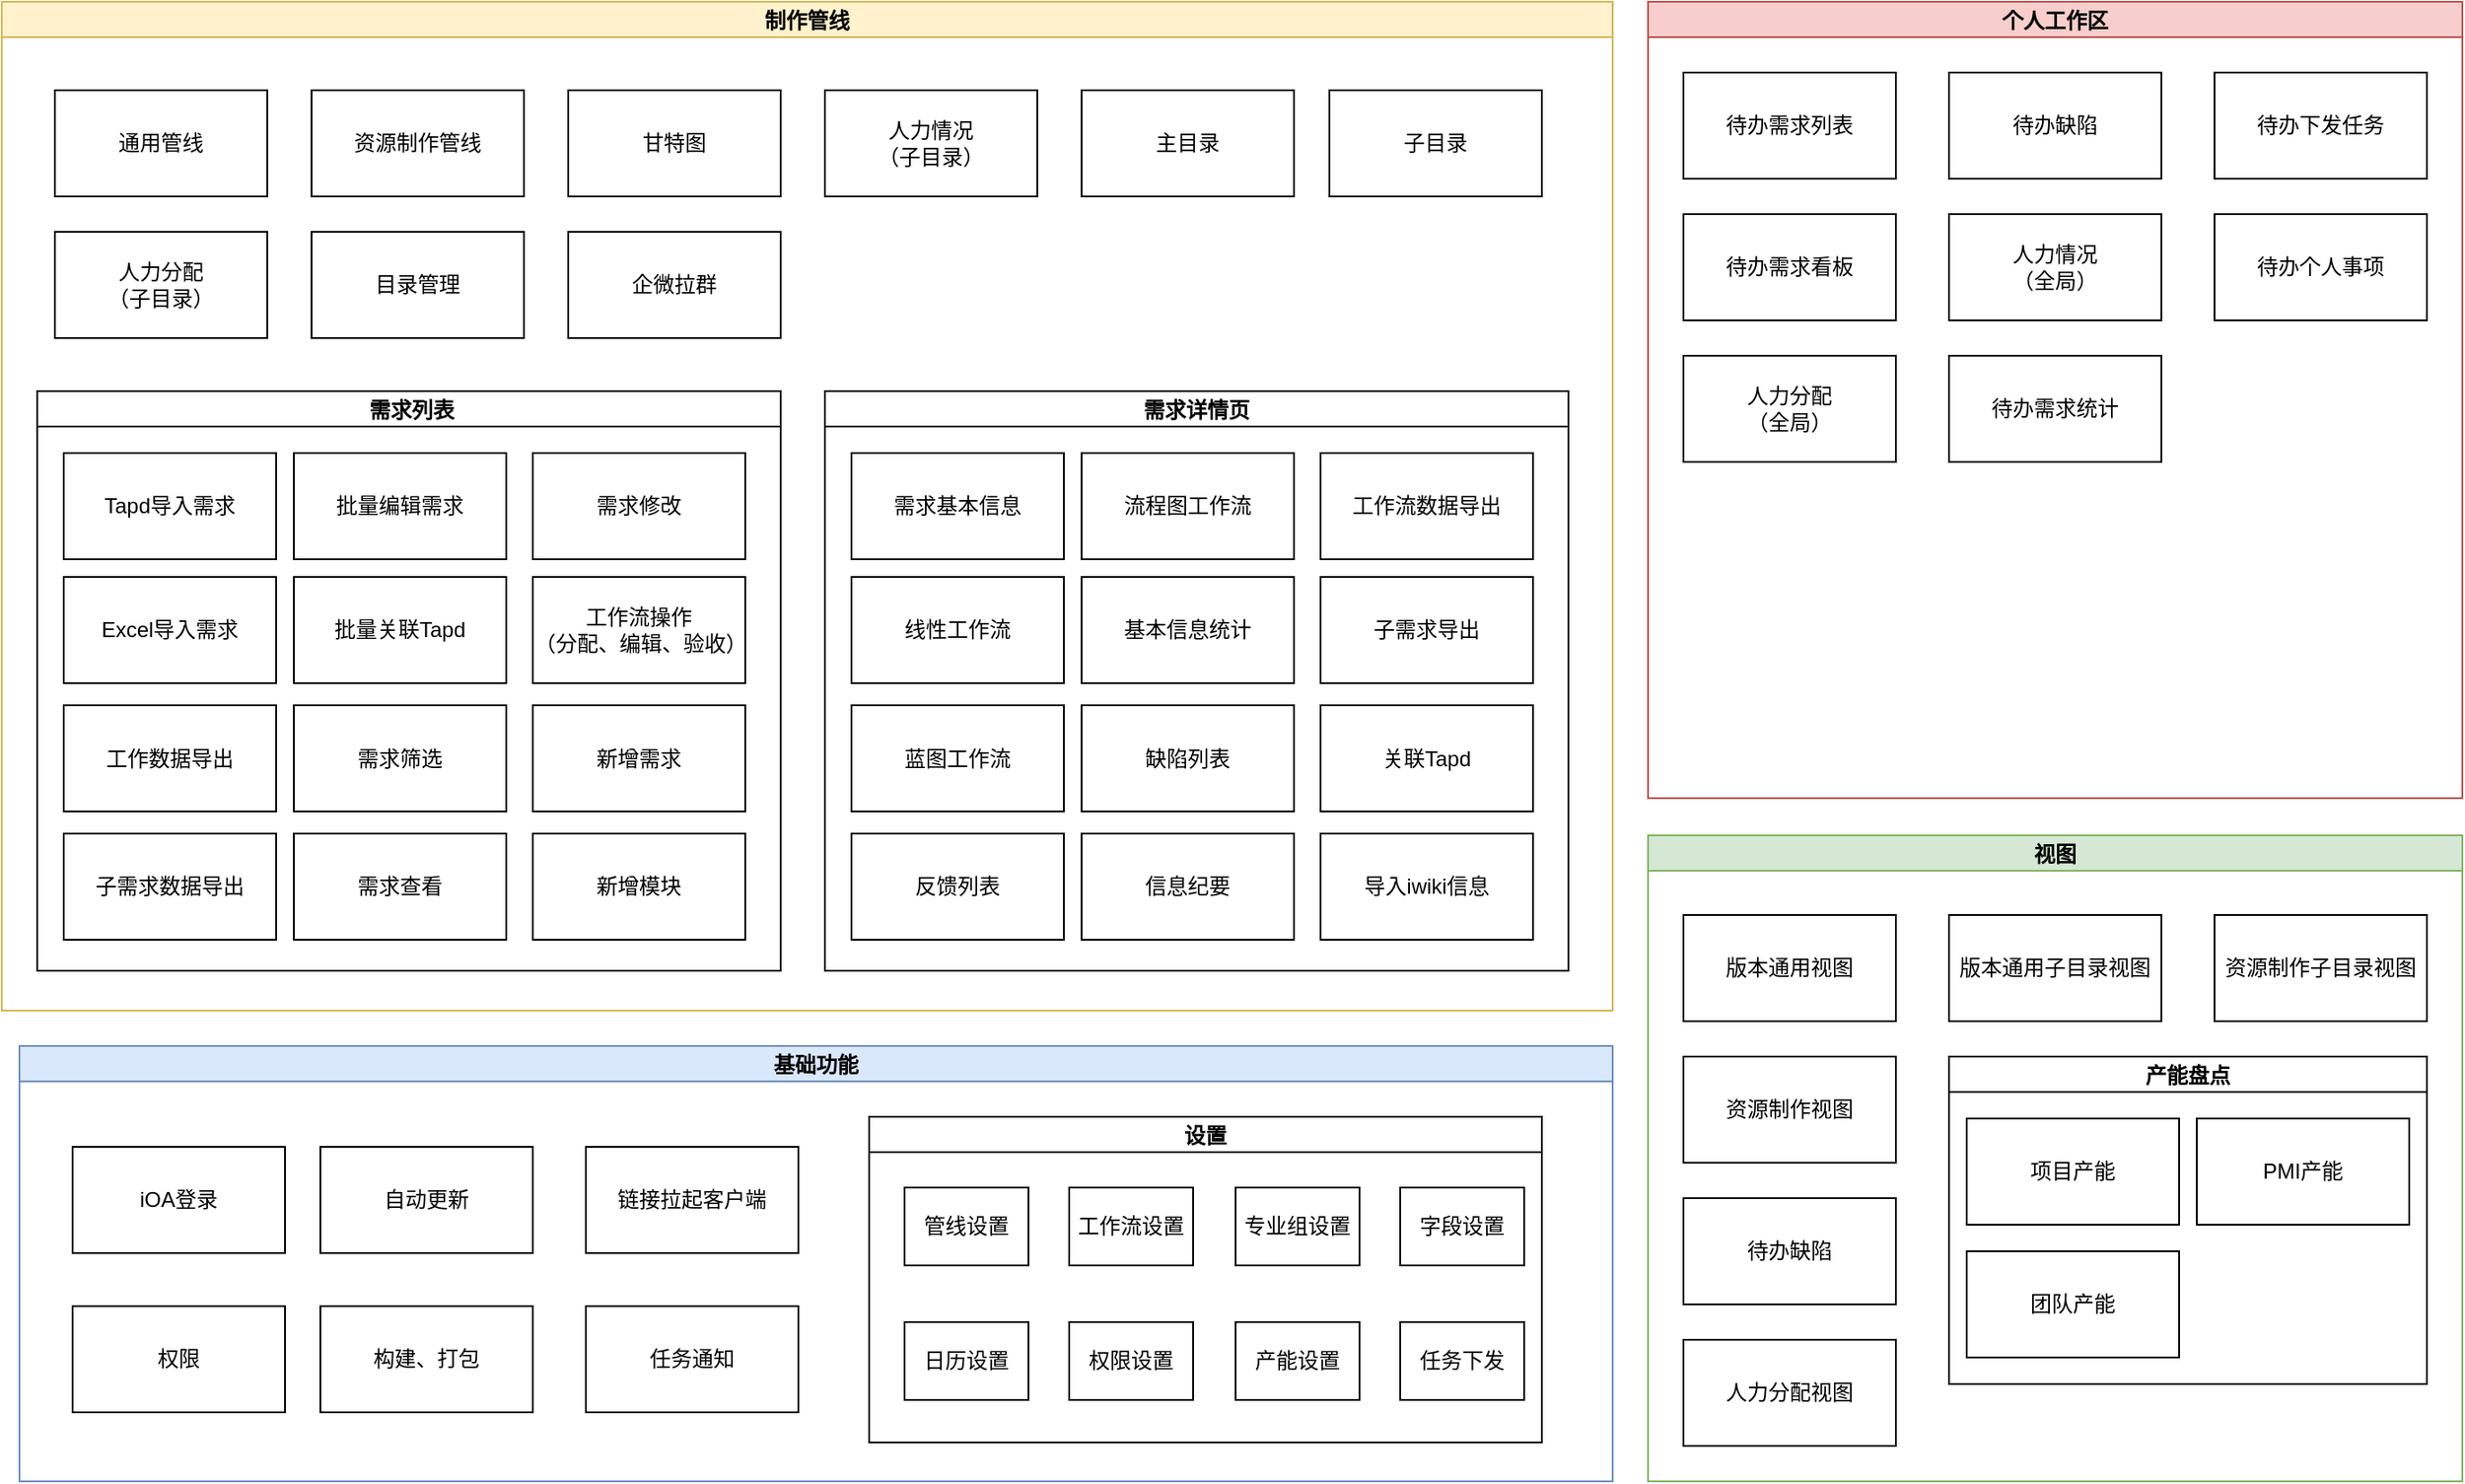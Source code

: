 <mxfile version="20.8.20" type="github">
  <diagram name="第 1 页" id="-RkjHy35TvW_YfYt9cNW">
    <mxGraphModel dx="2508" dy="452" grid="0" gridSize="10" guides="1" tooltips="1" connect="1" arrows="1" fold="1" page="0" pageScale="1" pageWidth="827" pageHeight="1169" math="0" shadow="0">
      <root>
        <mxCell id="0" />
        <mxCell id="1" parent="0" />
        <mxCell id="PoSb3hr_d72jRD9hR80R-25" value="个人工作区" style="swimlane;startSize=20;horizontal=1;containerType=tree;newEdgeStyle={&quot;edgeStyle&quot;:&quot;elbowEdgeStyle&quot;,&quot;startArrow&quot;:&quot;none&quot;,&quot;endArrow&quot;:&quot;none&quot;};fillColor=#f8cecc;strokeColor=#b85450;" vertex="1" parent="1">
          <mxGeometry x="290" y="760" width="460" height="450" as="geometry" />
        </mxCell>
        <UserObject label="待办需求列表" treeRoot="1" id="PoSb3hr_d72jRD9hR80R-112">
          <mxCell style="whiteSpace=wrap;html=1;align=center;treeFolding=1;treeMoving=1;newEdgeStyle={&quot;edgeStyle&quot;:&quot;elbowEdgeStyle&quot;,&quot;startArrow&quot;:&quot;none&quot;,&quot;endArrow&quot;:&quot;none&quot;};" vertex="1" parent="PoSb3hr_d72jRD9hR80R-25">
            <mxGeometry x="20" y="40" width="120" height="60" as="geometry" />
          </mxCell>
        </UserObject>
        <UserObject label="待办缺陷" treeRoot="1" id="PoSb3hr_d72jRD9hR80R-113">
          <mxCell style="whiteSpace=wrap;html=1;align=center;treeFolding=1;treeMoving=1;newEdgeStyle={&quot;edgeStyle&quot;:&quot;elbowEdgeStyle&quot;,&quot;startArrow&quot;:&quot;none&quot;,&quot;endArrow&quot;:&quot;none&quot;};" vertex="1" parent="PoSb3hr_d72jRD9hR80R-25">
            <mxGeometry x="170" y="40" width="120" height="60" as="geometry" />
          </mxCell>
        </UserObject>
        <UserObject label="待办下发任务" treeRoot="1" id="PoSb3hr_d72jRD9hR80R-114">
          <mxCell style="whiteSpace=wrap;html=1;align=center;treeFolding=1;treeMoving=1;newEdgeStyle={&quot;edgeStyle&quot;:&quot;elbowEdgeStyle&quot;,&quot;startArrow&quot;:&quot;none&quot;,&quot;endArrow&quot;:&quot;none&quot;};" vertex="1" parent="PoSb3hr_d72jRD9hR80R-25">
            <mxGeometry x="320" y="40" width="120" height="60" as="geometry" />
          </mxCell>
        </UserObject>
        <UserObject label="待办需求看板" treeRoot="1" id="PoSb3hr_d72jRD9hR80R-115">
          <mxCell style="whiteSpace=wrap;html=1;align=center;treeFolding=1;treeMoving=1;newEdgeStyle={&quot;edgeStyle&quot;:&quot;elbowEdgeStyle&quot;,&quot;startArrow&quot;:&quot;none&quot;,&quot;endArrow&quot;:&quot;none&quot;};" vertex="1" parent="PoSb3hr_d72jRD9hR80R-25">
            <mxGeometry x="20" y="120" width="120" height="60" as="geometry" />
          </mxCell>
        </UserObject>
        <UserObject label="人力情况&lt;br style=&quot;border-color: var(--border-color);&quot;&gt;（全局）" treeRoot="1" id="PoSb3hr_d72jRD9hR80R-116">
          <mxCell style="whiteSpace=wrap;html=1;align=center;treeFolding=1;treeMoving=1;newEdgeStyle={&quot;edgeStyle&quot;:&quot;elbowEdgeStyle&quot;,&quot;startArrow&quot;:&quot;none&quot;,&quot;endArrow&quot;:&quot;none&quot;};" vertex="1" parent="PoSb3hr_d72jRD9hR80R-25">
            <mxGeometry x="170" y="120" width="120" height="60" as="geometry" />
          </mxCell>
        </UserObject>
        <UserObject label="待办个人事项" treeRoot="1" id="PoSb3hr_d72jRD9hR80R-117">
          <mxCell style="whiteSpace=wrap;html=1;align=center;treeFolding=1;treeMoving=1;newEdgeStyle={&quot;edgeStyle&quot;:&quot;elbowEdgeStyle&quot;,&quot;startArrow&quot;:&quot;none&quot;,&quot;endArrow&quot;:&quot;none&quot;};" vertex="1" parent="PoSb3hr_d72jRD9hR80R-25">
            <mxGeometry x="320" y="120" width="120" height="60" as="geometry" />
          </mxCell>
        </UserObject>
        <UserObject label="人力分配&lt;br style=&quot;border-color: var(--border-color);&quot;&gt;（全局）" treeRoot="1" id="PoSb3hr_d72jRD9hR80R-118">
          <mxCell style="whiteSpace=wrap;html=1;align=center;treeFolding=1;treeMoving=1;newEdgeStyle={&quot;edgeStyle&quot;:&quot;elbowEdgeStyle&quot;,&quot;startArrow&quot;:&quot;none&quot;,&quot;endArrow&quot;:&quot;none&quot;};" vertex="1" parent="PoSb3hr_d72jRD9hR80R-25">
            <mxGeometry x="20" y="200" width="120" height="60" as="geometry" />
          </mxCell>
        </UserObject>
        <UserObject label="待办需求统计" treeRoot="1" id="PoSb3hr_d72jRD9hR80R-119">
          <mxCell style="whiteSpace=wrap;html=1;align=center;treeFolding=1;treeMoving=1;newEdgeStyle={&quot;edgeStyle&quot;:&quot;elbowEdgeStyle&quot;,&quot;startArrow&quot;:&quot;none&quot;,&quot;endArrow&quot;:&quot;none&quot;};" vertex="1" parent="PoSb3hr_d72jRD9hR80R-25">
            <mxGeometry x="170" y="200" width="120" height="60" as="geometry" />
          </mxCell>
        </UserObject>
        <mxCell id="PoSb3hr_d72jRD9hR80R-27" value="制作管线" style="swimlane;startSize=20;horizontal=1;containerType=tree;newEdgeStyle={&quot;edgeStyle&quot;:&quot;elbowEdgeStyle&quot;,&quot;startArrow&quot;:&quot;none&quot;,&quot;endArrow&quot;:&quot;none&quot;};fillColor=#fff2cc;strokeColor=#d6b656;" vertex="1" parent="1">
          <mxGeometry x="-640" y="760" width="910" height="570" as="geometry" />
        </mxCell>
        <UserObject label="通用管线" treeRoot="1" id="PoSb3hr_d72jRD9hR80R-28">
          <mxCell style="whiteSpace=wrap;html=1;align=center;treeFolding=1;treeMoving=1;newEdgeStyle={&quot;edgeStyle&quot;:&quot;elbowEdgeStyle&quot;,&quot;startArrow&quot;:&quot;none&quot;,&quot;endArrow&quot;:&quot;none&quot;};" vertex="1" parent="PoSb3hr_d72jRD9hR80R-27">
            <mxGeometry x="30" y="50" width="120" height="60" as="geometry" />
          </mxCell>
        </UserObject>
        <UserObject label="资源制作管线" treeRoot="1" id="PoSb3hr_d72jRD9hR80R-29">
          <mxCell style="whiteSpace=wrap;html=1;align=center;treeFolding=1;treeMoving=1;newEdgeStyle={&quot;edgeStyle&quot;:&quot;elbowEdgeStyle&quot;,&quot;startArrow&quot;:&quot;none&quot;,&quot;endArrow&quot;:&quot;none&quot;};" vertex="1" parent="PoSb3hr_d72jRD9hR80R-27">
            <mxGeometry x="175" y="50" width="120" height="60" as="geometry" />
          </mxCell>
        </UserObject>
        <UserObject label="甘特图" treeRoot="1" id="PoSb3hr_d72jRD9hR80R-32">
          <mxCell style="whiteSpace=wrap;html=1;align=center;treeFolding=1;treeMoving=1;newEdgeStyle={&quot;edgeStyle&quot;:&quot;elbowEdgeStyle&quot;,&quot;startArrow&quot;:&quot;none&quot;,&quot;endArrow&quot;:&quot;none&quot;};" vertex="1" parent="PoSb3hr_d72jRD9hR80R-27">
            <mxGeometry x="320" y="50" width="120" height="60" as="geometry" />
          </mxCell>
        </UserObject>
        <UserObject label="人力分配&lt;br&gt;（子目录）" treeRoot="1" id="PoSb3hr_d72jRD9hR80R-56">
          <mxCell style="whiteSpace=wrap;html=1;align=center;treeFolding=1;treeMoving=1;newEdgeStyle={&quot;edgeStyle&quot;:&quot;elbowEdgeStyle&quot;,&quot;startArrow&quot;:&quot;none&quot;,&quot;endArrow&quot;:&quot;none&quot;};" vertex="1" parent="PoSb3hr_d72jRD9hR80R-27">
            <mxGeometry x="30" y="130" width="120" height="60" as="geometry" />
          </mxCell>
        </UserObject>
        <UserObject label="人力情况&lt;br&gt;（子目录）" treeRoot="1" id="PoSb3hr_d72jRD9hR80R-57">
          <mxCell style="whiteSpace=wrap;html=1;align=center;treeFolding=1;treeMoving=1;newEdgeStyle={&quot;edgeStyle&quot;:&quot;elbowEdgeStyle&quot;,&quot;startArrow&quot;:&quot;none&quot;,&quot;endArrow&quot;:&quot;none&quot;};" vertex="1" parent="PoSb3hr_d72jRD9hR80R-27">
            <mxGeometry x="465" y="50" width="120" height="60" as="geometry" />
          </mxCell>
        </UserObject>
        <UserObject label="子目录" treeRoot="1" id="PoSb3hr_d72jRD9hR80R-70">
          <mxCell style="whiteSpace=wrap;html=1;align=center;treeFolding=1;treeMoving=1;newEdgeStyle={&quot;edgeStyle&quot;:&quot;elbowEdgeStyle&quot;,&quot;startArrow&quot;:&quot;none&quot;,&quot;endArrow&quot;:&quot;none&quot;};" vertex="1" parent="PoSb3hr_d72jRD9hR80R-27">
            <mxGeometry x="750" y="50" width="120" height="60" as="geometry" />
          </mxCell>
        </UserObject>
        <UserObject label="主目录" treeRoot="1" id="PoSb3hr_d72jRD9hR80R-71">
          <mxCell style="whiteSpace=wrap;html=1;align=center;treeFolding=1;treeMoving=1;newEdgeStyle={&quot;edgeStyle&quot;:&quot;elbowEdgeStyle&quot;,&quot;startArrow&quot;:&quot;none&quot;,&quot;endArrow&quot;:&quot;none&quot;};" vertex="1" parent="PoSb3hr_d72jRD9hR80R-27">
            <mxGeometry x="610" y="50" width="120" height="60" as="geometry" />
          </mxCell>
        </UserObject>
        <mxCell id="PoSb3hr_d72jRD9hR80R-76" value="需求详情页" style="swimlane;startSize=20;horizontal=1;containerType=tree;newEdgeStyle={&quot;edgeStyle&quot;:&quot;elbowEdgeStyle&quot;,&quot;startArrow&quot;:&quot;none&quot;,&quot;endArrow&quot;:&quot;none&quot;};" vertex="1" parent="PoSb3hr_d72jRD9hR80R-27">
          <mxGeometry x="465" y="220" width="420" height="327.5" as="geometry" />
        </mxCell>
        <UserObject label="线性工作流" treeRoot="1" id="PoSb3hr_d72jRD9hR80R-77">
          <mxCell style="whiteSpace=wrap;html=1;align=center;treeFolding=1;treeMoving=1;newEdgeStyle={&quot;edgeStyle&quot;:&quot;elbowEdgeStyle&quot;,&quot;startArrow&quot;:&quot;none&quot;,&quot;endArrow&quot;:&quot;none&quot;};" vertex="1" parent="PoSb3hr_d72jRD9hR80R-76">
            <mxGeometry x="15" y="105" width="120" height="60" as="geometry" />
          </mxCell>
        </UserObject>
        <UserObject label="流程图工作流" treeRoot="1" id="PoSb3hr_d72jRD9hR80R-78">
          <mxCell style="whiteSpace=wrap;html=1;align=center;treeFolding=1;treeMoving=1;newEdgeStyle={&quot;edgeStyle&quot;:&quot;elbowEdgeStyle&quot;,&quot;startArrow&quot;:&quot;none&quot;,&quot;endArrow&quot;:&quot;none&quot;};" vertex="1" parent="PoSb3hr_d72jRD9hR80R-76">
            <mxGeometry x="145" y="35" width="120" height="60" as="geometry" />
          </mxCell>
        </UserObject>
        <UserObject label="需求基本信息" treeRoot="1" id="PoSb3hr_d72jRD9hR80R-79">
          <mxCell style="whiteSpace=wrap;html=1;align=center;treeFolding=1;treeMoving=1;newEdgeStyle={&quot;edgeStyle&quot;:&quot;elbowEdgeStyle&quot;,&quot;startArrow&quot;:&quot;none&quot;,&quot;endArrow&quot;:&quot;none&quot;};" vertex="1" parent="PoSb3hr_d72jRD9hR80R-76">
            <mxGeometry x="15" y="35" width="120" height="60" as="geometry" />
          </mxCell>
        </UserObject>
        <UserObject label="基本信息统计" treeRoot="1" id="PoSb3hr_d72jRD9hR80R-80">
          <mxCell style="whiteSpace=wrap;html=1;align=center;treeFolding=1;treeMoving=1;newEdgeStyle={&quot;edgeStyle&quot;:&quot;elbowEdgeStyle&quot;,&quot;startArrow&quot;:&quot;none&quot;,&quot;endArrow&quot;:&quot;none&quot;};" vertex="1" parent="PoSb3hr_d72jRD9hR80R-76">
            <mxGeometry x="145" y="105" width="120" height="60" as="geometry" />
          </mxCell>
        </UserObject>
        <UserObject label="蓝图工作流" treeRoot="1" id="PoSb3hr_d72jRD9hR80R-83">
          <mxCell style="whiteSpace=wrap;html=1;align=center;treeFolding=1;treeMoving=1;newEdgeStyle={&quot;edgeStyle&quot;:&quot;elbowEdgeStyle&quot;,&quot;startArrow&quot;:&quot;none&quot;,&quot;endArrow&quot;:&quot;none&quot;};" vertex="1" parent="PoSb3hr_d72jRD9hR80R-76">
            <mxGeometry x="15" y="177.5" width="120" height="60" as="geometry" />
          </mxCell>
        </UserObject>
        <UserObject label="缺陷列表" treeRoot="1" id="PoSb3hr_d72jRD9hR80R-85">
          <mxCell style="whiteSpace=wrap;html=1;align=center;treeFolding=1;treeMoving=1;newEdgeStyle={&quot;edgeStyle&quot;:&quot;elbowEdgeStyle&quot;,&quot;startArrow&quot;:&quot;none&quot;,&quot;endArrow&quot;:&quot;none&quot;};" vertex="1" parent="PoSb3hr_d72jRD9hR80R-76">
            <mxGeometry x="145" y="177.5" width="120" height="60" as="geometry" />
          </mxCell>
        </UserObject>
        <UserObject label="反馈列表" treeRoot="1" id="PoSb3hr_d72jRD9hR80R-86">
          <mxCell style="whiteSpace=wrap;html=1;align=center;treeFolding=1;treeMoving=1;newEdgeStyle={&quot;edgeStyle&quot;:&quot;elbowEdgeStyle&quot;,&quot;startArrow&quot;:&quot;none&quot;,&quot;endArrow&quot;:&quot;none&quot;};" vertex="1" parent="PoSb3hr_d72jRD9hR80R-76">
            <mxGeometry x="15" y="250" width="120" height="60" as="geometry" />
          </mxCell>
        </UserObject>
        <UserObject label="信息纪要" treeRoot="1" id="PoSb3hr_d72jRD9hR80R-87">
          <mxCell style="whiteSpace=wrap;html=1;align=center;treeFolding=1;treeMoving=1;newEdgeStyle={&quot;edgeStyle&quot;:&quot;elbowEdgeStyle&quot;,&quot;startArrow&quot;:&quot;none&quot;,&quot;endArrow&quot;:&quot;none&quot;};" vertex="1" parent="PoSb3hr_d72jRD9hR80R-76">
            <mxGeometry x="145" y="250" width="120" height="60" as="geometry" />
          </mxCell>
        </UserObject>
        <UserObject label="工作流数据导出" treeRoot="1" id="PoSb3hr_d72jRD9hR80R-88">
          <mxCell style="whiteSpace=wrap;html=1;align=center;treeFolding=1;treeMoving=1;newEdgeStyle={&quot;edgeStyle&quot;:&quot;elbowEdgeStyle&quot;,&quot;startArrow&quot;:&quot;none&quot;,&quot;endArrow&quot;:&quot;none&quot;};" vertex="1" collapsed="1" parent="PoSb3hr_d72jRD9hR80R-76">
            <mxGeometry x="280" y="35" width="120" height="60" as="geometry" />
          </mxCell>
        </UserObject>
        <UserObject label="子需求导出" treeRoot="1" id="PoSb3hr_d72jRD9hR80R-89">
          <mxCell style="whiteSpace=wrap;html=1;align=center;treeFolding=1;treeMoving=1;newEdgeStyle={&quot;edgeStyle&quot;:&quot;elbowEdgeStyle&quot;,&quot;startArrow&quot;:&quot;none&quot;,&quot;endArrow&quot;:&quot;none&quot;};" vertex="1" parent="PoSb3hr_d72jRD9hR80R-76">
            <mxGeometry x="280" y="105" width="120" height="60" as="geometry" />
          </mxCell>
        </UserObject>
        <UserObject label="关联Tapd" treeRoot="1" id="PoSb3hr_d72jRD9hR80R-90">
          <mxCell style="whiteSpace=wrap;html=1;align=center;treeFolding=1;treeMoving=1;newEdgeStyle={&quot;edgeStyle&quot;:&quot;elbowEdgeStyle&quot;,&quot;startArrow&quot;:&quot;none&quot;,&quot;endArrow&quot;:&quot;none&quot;};" vertex="1" parent="PoSb3hr_d72jRD9hR80R-76">
            <mxGeometry x="280" y="177.5" width="120" height="60" as="geometry" />
          </mxCell>
        </UserObject>
        <UserObject label="导入iwiki信息" treeRoot="1" id="PoSb3hr_d72jRD9hR80R-91">
          <mxCell style="whiteSpace=wrap;html=1;align=center;treeFolding=1;treeMoving=1;newEdgeStyle={&quot;edgeStyle&quot;:&quot;elbowEdgeStyle&quot;,&quot;startArrow&quot;:&quot;none&quot;,&quot;endArrow&quot;:&quot;none&quot;};" vertex="1" parent="PoSb3hr_d72jRD9hR80R-76">
            <mxGeometry x="280" y="250" width="120" height="60" as="geometry" />
          </mxCell>
        </UserObject>
        <mxCell id="PoSb3hr_d72jRD9hR80R-92" value=" 需求列表" style="swimlane;startSize=20;horizontal=1;containerType=tree;newEdgeStyle={&quot;edgeStyle&quot;:&quot;elbowEdgeStyle&quot;,&quot;startArrow&quot;:&quot;none&quot;,&quot;endArrow&quot;:&quot;none&quot;};" vertex="1" parent="PoSb3hr_d72jRD9hR80R-27">
          <mxGeometry x="20" y="220" width="420" height="327.5" as="geometry" />
        </mxCell>
        <UserObject label="Tapd导入需求" treeRoot="1" id="PoSb3hr_d72jRD9hR80R-93">
          <mxCell style="whiteSpace=wrap;html=1;align=center;treeFolding=1;treeMoving=1;newEdgeStyle={&quot;edgeStyle&quot;:&quot;elbowEdgeStyle&quot;,&quot;startArrow&quot;:&quot;none&quot;,&quot;endArrow&quot;:&quot;none&quot;};" vertex="1" parent="PoSb3hr_d72jRD9hR80R-92">
            <mxGeometry x="15" y="35" width="120" height="60" as="geometry" />
          </mxCell>
        </UserObject>
        <UserObject label="批量编辑需求" treeRoot="1" id="PoSb3hr_d72jRD9hR80R-94">
          <mxCell style="whiteSpace=wrap;html=1;align=center;treeFolding=1;treeMoving=1;newEdgeStyle={&quot;edgeStyle&quot;:&quot;elbowEdgeStyle&quot;,&quot;startArrow&quot;:&quot;none&quot;,&quot;endArrow&quot;:&quot;none&quot;};" vertex="1" parent="PoSb3hr_d72jRD9hR80R-92">
            <mxGeometry x="145" y="35" width="120" height="60" as="geometry" />
          </mxCell>
        </UserObject>
        <UserObject label="Excel导入需求" treeRoot="1" id="PoSb3hr_d72jRD9hR80R-95">
          <mxCell style="whiteSpace=wrap;html=1;align=center;treeFolding=1;treeMoving=1;newEdgeStyle={&quot;edgeStyle&quot;:&quot;elbowEdgeStyle&quot;,&quot;startArrow&quot;:&quot;none&quot;,&quot;endArrow&quot;:&quot;none&quot;};" vertex="1" parent="PoSb3hr_d72jRD9hR80R-92">
            <mxGeometry x="15" y="105" width="120" height="60" as="geometry" />
          </mxCell>
        </UserObject>
        <UserObject label="批量关联Tapd" treeRoot="1" id="PoSb3hr_d72jRD9hR80R-96">
          <mxCell style="whiteSpace=wrap;html=1;align=center;treeFolding=1;treeMoving=1;newEdgeStyle={&quot;edgeStyle&quot;:&quot;elbowEdgeStyle&quot;,&quot;startArrow&quot;:&quot;none&quot;,&quot;endArrow&quot;:&quot;none&quot;};" vertex="1" parent="PoSb3hr_d72jRD9hR80R-92">
            <mxGeometry x="145" y="105" width="120" height="60" as="geometry" />
          </mxCell>
        </UserObject>
        <UserObject label="工作数据导出" treeRoot="1" id="PoSb3hr_d72jRD9hR80R-97">
          <mxCell style="whiteSpace=wrap;html=1;align=center;treeFolding=1;treeMoving=1;newEdgeStyle={&quot;edgeStyle&quot;:&quot;elbowEdgeStyle&quot;,&quot;startArrow&quot;:&quot;none&quot;,&quot;endArrow&quot;:&quot;none&quot;};" vertex="1" parent="PoSb3hr_d72jRD9hR80R-92">
            <mxGeometry x="15" y="177.5" width="120" height="60" as="geometry" />
          </mxCell>
        </UserObject>
        <UserObject label="需求筛选" treeRoot="1" id="PoSb3hr_d72jRD9hR80R-98">
          <mxCell style="whiteSpace=wrap;html=1;align=center;treeFolding=1;treeMoving=1;newEdgeStyle={&quot;edgeStyle&quot;:&quot;elbowEdgeStyle&quot;,&quot;startArrow&quot;:&quot;none&quot;,&quot;endArrow&quot;:&quot;none&quot;};" vertex="1" parent="PoSb3hr_d72jRD9hR80R-92">
            <mxGeometry x="145" y="177.5" width="120" height="60" as="geometry" />
          </mxCell>
        </UserObject>
        <UserObject label="子需求数据导出" treeRoot="1" id="PoSb3hr_d72jRD9hR80R-99">
          <mxCell style="whiteSpace=wrap;html=1;align=center;treeFolding=1;treeMoving=1;newEdgeStyle={&quot;edgeStyle&quot;:&quot;elbowEdgeStyle&quot;,&quot;startArrow&quot;:&quot;none&quot;,&quot;endArrow&quot;:&quot;none&quot;};" vertex="1" parent="PoSb3hr_d72jRD9hR80R-92">
            <mxGeometry x="15" y="250" width="120" height="60" as="geometry" />
          </mxCell>
        </UserObject>
        <UserObject label="需求查看" treeRoot="1" id="PoSb3hr_d72jRD9hR80R-100">
          <mxCell style="whiteSpace=wrap;html=1;align=center;treeFolding=1;treeMoving=1;newEdgeStyle={&quot;edgeStyle&quot;:&quot;elbowEdgeStyle&quot;,&quot;startArrow&quot;:&quot;none&quot;,&quot;endArrow&quot;:&quot;none&quot;};" vertex="1" parent="PoSb3hr_d72jRD9hR80R-92">
            <mxGeometry x="145" y="250" width="120" height="60" as="geometry" />
          </mxCell>
        </UserObject>
        <UserObject label="需求修改" treeRoot="1" id="PoSb3hr_d72jRD9hR80R-101">
          <mxCell style="whiteSpace=wrap;html=1;align=center;treeFolding=1;treeMoving=1;newEdgeStyle={&quot;edgeStyle&quot;:&quot;elbowEdgeStyle&quot;,&quot;startArrow&quot;:&quot;none&quot;,&quot;endArrow&quot;:&quot;none&quot;};" vertex="1" collapsed="1" parent="PoSb3hr_d72jRD9hR80R-92">
            <mxGeometry x="280" y="35" width="120" height="60" as="geometry" />
          </mxCell>
        </UserObject>
        <UserObject label="工作流操作&lt;br&gt;（分配、编辑、验收）" treeRoot="1" id="PoSb3hr_d72jRD9hR80R-102">
          <mxCell style="whiteSpace=wrap;html=1;align=center;treeFolding=1;treeMoving=1;newEdgeStyle={&quot;edgeStyle&quot;:&quot;elbowEdgeStyle&quot;,&quot;startArrow&quot;:&quot;none&quot;,&quot;endArrow&quot;:&quot;none&quot;};" vertex="1" parent="PoSb3hr_d72jRD9hR80R-92">
            <mxGeometry x="280" y="105" width="120" height="60" as="geometry" />
          </mxCell>
        </UserObject>
        <UserObject label="新增需求" treeRoot="1" id="PoSb3hr_d72jRD9hR80R-103">
          <mxCell style="whiteSpace=wrap;html=1;align=center;treeFolding=1;treeMoving=1;newEdgeStyle={&quot;edgeStyle&quot;:&quot;elbowEdgeStyle&quot;,&quot;startArrow&quot;:&quot;none&quot;,&quot;endArrow&quot;:&quot;none&quot;};" vertex="1" parent="PoSb3hr_d72jRD9hR80R-92">
            <mxGeometry x="280" y="177.5" width="120" height="60" as="geometry" />
          </mxCell>
        </UserObject>
        <UserObject label="新增模块" treeRoot="1" id="PoSb3hr_d72jRD9hR80R-104">
          <mxCell style="whiteSpace=wrap;html=1;align=center;treeFolding=1;treeMoving=1;newEdgeStyle={&quot;edgeStyle&quot;:&quot;elbowEdgeStyle&quot;,&quot;startArrow&quot;:&quot;none&quot;,&quot;endArrow&quot;:&quot;none&quot;};" vertex="1" parent="PoSb3hr_d72jRD9hR80R-92">
            <mxGeometry x="280" y="250" width="120" height="60" as="geometry" />
          </mxCell>
        </UserObject>
        <UserObject label="目录管理" treeRoot="1" id="PoSb3hr_d72jRD9hR80R-106">
          <mxCell style="whiteSpace=wrap;html=1;align=center;treeFolding=1;treeMoving=1;newEdgeStyle={&quot;edgeStyle&quot;:&quot;elbowEdgeStyle&quot;,&quot;startArrow&quot;:&quot;none&quot;,&quot;endArrow&quot;:&quot;none&quot;};" vertex="1" parent="PoSb3hr_d72jRD9hR80R-27">
            <mxGeometry x="175" y="130" width="120" height="60" as="geometry" />
          </mxCell>
        </UserObject>
        <UserObject label="企微拉群" treeRoot="1" id="PoSb3hr_d72jRD9hR80R-111">
          <mxCell style="whiteSpace=wrap;html=1;align=center;treeFolding=1;treeMoving=1;newEdgeStyle={&quot;edgeStyle&quot;:&quot;elbowEdgeStyle&quot;,&quot;startArrow&quot;:&quot;none&quot;,&quot;endArrow&quot;:&quot;none&quot;};" vertex="1" parent="PoSb3hr_d72jRD9hR80R-27">
            <mxGeometry x="320" y="130" width="120" height="60" as="geometry" />
          </mxCell>
        </UserObject>
        <mxCell id="PoSb3hr_d72jRD9hR80R-34" value="视图" style="swimlane;startSize=20;horizontal=1;containerType=tree;newEdgeStyle={&quot;edgeStyle&quot;:&quot;elbowEdgeStyle&quot;,&quot;startArrow&quot;:&quot;none&quot;,&quot;endArrow&quot;:&quot;none&quot;};fillColor=#d5e8d4;strokeColor=#82b366;" vertex="1" parent="1">
          <mxGeometry x="290" y="1231" width="460" height="365" as="geometry" />
        </mxCell>
        <UserObject label="待办缺陷" treeRoot="1" id="PoSb3hr_d72jRD9hR80R-36">
          <mxCell style="whiteSpace=wrap;html=1;align=center;treeFolding=1;treeMoving=1;newEdgeStyle={&quot;edgeStyle&quot;:&quot;elbowEdgeStyle&quot;,&quot;startArrow&quot;:&quot;none&quot;,&quot;endArrow&quot;:&quot;none&quot;};" vertex="1" parent="PoSb3hr_d72jRD9hR80R-34">
            <mxGeometry x="20" y="205" width="120" height="60" as="geometry" />
          </mxCell>
        </UserObject>
        <mxCell id="PoSb3hr_d72jRD9hR80R-65" value="产能盘点" style="swimlane;startSize=20;horizontal=1;containerType=tree;newEdgeStyle={&quot;edgeStyle&quot;:&quot;elbowEdgeStyle&quot;,&quot;startArrow&quot;:&quot;none&quot;,&quot;endArrow&quot;:&quot;none&quot;};" vertex="1" parent="PoSb3hr_d72jRD9hR80R-34">
          <mxGeometry x="170" y="125" width="270" height="185" as="geometry" />
        </mxCell>
        <UserObject label="项目产能" treeRoot="1" id="PoSb3hr_d72jRD9hR80R-66">
          <mxCell style="whiteSpace=wrap;html=1;align=center;treeFolding=1;treeMoving=1;newEdgeStyle={&quot;edgeStyle&quot;:&quot;elbowEdgeStyle&quot;,&quot;startArrow&quot;:&quot;none&quot;,&quot;endArrow&quot;:&quot;none&quot;};" vertex="1" parent="PoSb3hr_d72jRD9hR80R-65">
            <mxGeometry x="10" y="35" width="120" height="60" as="geometry" />
          </mxCell>
        </UserObject>
        <UserObject label="团队产能" treeRoot="1" id="PoSb3hr_d72jRD9hR80R-67">
          <mxCell style="whiteSpace=wrap;html=1;align=center;treeFolding=1;treeMoving=1;newEdgeStyle={&quot;edgeStyle&quot;:&quot;elbowEdgeStyle&quot;,&quot;startArrow&quot;:&quot;none&quot;,&quot;endArrow&quot;:&quot;none&quot;};" vertex="1" parent="PoSb3hr_d72jRD9hR80R-65">
            <mxGeometry x="10" y="110" width="120" height="60" as="geometry" />
          </mxCell>
        </UserObject>
        <UserObject label="PMI产能" treeRoot="1" id="PoSb3hr_d72jRD9hR80R-68">
          <mxCell style="whiteSpace=wrap;html=1;align=center;treeFolding=1;treeMoving=1;newEdgeStyle={&quot;edgeStyle&quot;:&quot;elbowEdgeStyle&quot;,&quot;startArrow&quot;:&quot;none&quot;,&quot;endArrow&quot;:&quot;none&quot;};" vertex="1" parent="PoSb3hr_d72jRD9hR80R-65">
            <mxGeometry x="140" y="35" width="120" height="60" as="geometry" />
          </mxCell>
        </UserObject>
        <UserObject label="版本通用视图" treeRoot="1" id="PoSb3hr_d72jRD9hR80R-69">
          <mxCell style="whiteSpace=wrap;html=1;align=center;treeFolding=1;treeMoving=1;newEdgeStyle={&quot;edgeStyle&quot;:&quot;elbowEdgeStyle&quot;,&quot;startArrow&quot;:&quot;none&quot;,&quot;endArrow&quot;:&quot;none&quot;};" vertex="1" parent="PoSb3hr_d72jRD9hR80R-34">
            <mxGeometry x="20" y="45" width="120" height="60" as="geometry" />
          </mxCell>
        </UserObject>
        <UserObject label="资源制作视图" treeRoot="1" id="PoSb3hr_d72jRD9hR80R-72">
          <mxCell style="whiteSpace=wrap;html=1;align=center;treeFolding=1;treeMoving=1;newEdgeStyle={&quot;edgeStyle&quot;:&quot;elbowEdgeStyle&quot;,&quot;startArrow&quot;:&quot;none&quot;,&quot;endArrow&quot;:&quot;none&quot;};" vertex="1" parent="PoSb3hr_d72jRD9hR80R-34">
            <mxGeometry x="20" y="125" width="120" height="60" as="geometry" />
          </mxCell>
        </UserObject>
        <UserObject label="版本通用子目录视图" treeRoot="1" id="PoSb3hr_d72jRD9hR80R-73">
          <mxCell style="whiteSpace=wrap;html=1;align=center;treeFolding=1;treeMoving=1;newEdgeStyle={&quot;edgeStyle&quot;:&quot;elbowEdgeStyle&quot;,&quot;startArrow&quot;:&quot;none&quot;,&quot;endArrow&quot;:&quot;none&quot;};" vertex="1" parent="PoSb3hr_d72jRD9hR80R-34">
            <mxGeometry x="170" y="45" width="120" height="60" as="geometry" />
          </mxCell>
        </UserObject>
        <UserObject label="资源制作子目录视图" treeRoot="1" id="PoSb3hr_d72jRD9hR80R-74">
          <mxCell style="whiteSpace=wrap;html=1;align=center;treeFolding=1;treeMoving=1;newEdgeStyle={&quot;edgeStyle&quot;:&quot;elbowEdgeStyle&quot;,&quot;startArrow&quot;:&quot;none&quot;,&quot;endArrow&quot;:&quot;none&quot;};" vertex="1" parent="PoSb3hr_d72jRD9hR80R-34">
            <mxGeometry x="320" y="45" width="120" height="60" as="geometry" />
          </mxCell>
        </UserObject>
        <UserObject label="人力分配视图" treeRoot="1" id="PoSb3hr_d72jRD9hR80R-75">
          <mxCell style="whiteSpace=wrap;html=1;align=center;treeFolding=1;treeMoving=1;newEdgeStyle={&quot;edgeStyle&quot;:&quot;elbowEdgeStyle&quot;,&quot;startArrow&quot;:&quot;none&quot;,&quot;endArrow&quot;:&quot;none&quot;};" vertex="1" parent="PoSb3hr_d72jRD9hR80R-34">
            <mxGeometry x="20" y="285" width="120" height="60" as="geometry" />
          </mxCell>
        </UserObject>
        <mxCell id="PoSb3hr_d72jRD9hR80R-37" value="基础功能" style="swimlane;startSize=20;horizontal=1;containerType=tree;newEdgeStyle={&quot;edgeStyle&quot;:&quot;elbowEdgeStyle&quot;,&quot;startArrow&quot;:&quot;none&quot;,&quot;endArrow&quot;:&quot;none&quot;};fillColor=#dae8fc;strokeColor=#6c8ebf;" vertex="1" parent="1">
          <mxGeometry x="-630" y="1350" width="900" height="246" as="geometry" />
        </mxCell>
        <UserObject label="iOA登录" treeRoot="1" id="PoSb3hr_d72jRD9hR80R-38">
          <mxCell style="whiteSpace=wrap;html=1;align=center;treeFolding=1;treeMoving=1;newEdgeStyle={&quot;edgeStyle&quot;:&quot;elbowEdgeStyle&quot;,&quot;startArrow&quot;:&quot;none&quot;,&quot;endArrow&quot;:&quot;none&quot;};" vertex="1" parent="PoSb3hr_d72jRD9hR80R-37">
            <mxGeometry x="30" y="57" width="120" height="60" as="geometry" />
          </mxCell>
        </UserObject>
        <UserObject label="权限" treeRoot="1" id="PoSb3hr_d72jRD9hR80R-39">
          <mxCell style="whiteSpace=wrap;html=1;align=center;treeFolding=1;treeMoving=1;newEdgeStyle={&quot;edgeStyle&quot;:&quot;elbowEdgeStyle&quot;,&quot;startArrow&quot;:&quot;none&quot;,&quot;endArrow&quot;:&quot;none&quot;};" vertex="1" parent="PoSb3hr_d72jRD9hR80R-37">
            <mxGeometry x="30" y="147" width="120" height="60" as="geometry" />
          </mxCell>
        </UserObject>
        <mxCell id="PoSb3hr_d72jRD9hR80R-43" value="设置" style="swimlane;startSize=20;horizontal=1;containerType=tree;newEdgeStyle={&quot;edgeStyle&quot;:&quot;elbowEdgeStyle&quot;,&quot;startArrow&quot;:&quot;none&quot;,&quot;endArrow&quot;:&quot;none&quot;};" vertex="1" parent="PoSb3hr_d72jRD9hR80R-37">
          <mxGeometry x="480" y="40" width="380" height="184" as="geometry" />
        </mxCell>
        <UserObject label="管线设置" treeRoot="1" id="PoSb3hr_d72jRD9hR80R-44">
          <mxCell style="whiteSpace=wrap;html=1;align=center;treeFolding=1;treeMoving=1;newEdgeStyle={&quot;edgeStyle&quot;:&quot;elbowEdgeStyle&quot;,&quot;startArrow&quot;:&quot;none&quot;,&quot;endArrow&quot;:&quot;none&quot;};" vertex="1" parent="PoSb3hr_d72jRD9hR80R-43">
            <mxGeometry x="20" y="40" width="70" height="44" as="geometry" />
          </mxCell>
        </UserObject>
        <UserObject label="工作流设置" treeRoot="1" id="PoSb3hr_d72jRD9hR80R-46">
          <mxCell style="whiteSpace=wrap;html=1;align=center;treeFolding=1;treeMoving=1;newEdgeStyle={&quot;edgeStyle&quot;:&quot;elbowEdgeStyle&quot;,&quot;startArrow&quot;:&quot;none&quot;,&quot;endArrow&quot;:&quot;none&quot;};" vertex="1" parent="PoSb3hr_d72jRD9hR80R-43">
            <mxGeometry x="113" y="40" width="70" height="44" as="geometry" />
          </mxCell>
        </UserObject>
        <UserObject label="专业组设置" treeRoot="1" id="PoSb3hr_d72jRD9hR80R-47">
          <mxCell style="whiteSpace=wrap;html=1;align=center;treeFolding=1;treeMoving=1;newEdgeStyle={&quot;edgeStyle&quot;:&quot;elbowEdgeStyle&quot;,&quot;startArrow&quot;:&quot;none&quot;,&quot;endArrow&quot;:&quot;none&quot;};" vertex="1" parent="PoSb3hr_d72jRD9hR80R-43">
            <mxGeometry x="207" y="40" width="70" height="44" as="geometry" />
          </mxCell>
        </UserObject>
        <UserObject label="字段设置" treeRoot="1" id="PoSb3hr_d72jRD9hR80R-48">
          <mxCell style="whiteSpace=wrap;html=1;align=center;treeFolding=1;treeMoving=1;newEdgeStyle={&quot;edgeStyle&quot;:&quot;elbowEdgeStyle&quot;,&quot;startArrow&quot;:&quot;none&quot;,&quot;endArrow&quot;:&quot;none&quot;};" vertex="1" parent="PoSb3hr_d72jRD9hR80R-43">
            <mxGeometry x="300" y="40" width="70" height="44" as="geometry" />
          </mxCell>
        </UserObject>
        <UserObject label="日历设置" treeRoot="1" id="PoSb3hr_d72jRD9hR80R-49">
          <mxCell style="whiteSpace=wrap;html=1;align=center;treeFolding=1;treeMoving=1;newEdgeStyle={&quot;edgeStyle&quot;:&quot;elbowEdgeStyle&quot;,&quot;startArrow&quot;:&quot;none&quot;,&quot;endArrow&quot;:&quot;none&quot;};" vertex="1" parent="PoSb3hr_d72jRD9hR80R-43">
            <mxGeometry x="20" y="116" width="70" height="44" as="geometry" />
          </mxCell>
        </UserObject>
        <UserObject label="权限设置" treeRoot="1" id="PoSb3hr_d72jRD9hR80R-50">
          <mxCell style="whiteSpace=wrap;html=1;align=center;treeFolding=1;treeMoving=1;newEdgeStyle={&quot;edgeStyle&quot;:&quot;elbowEdgeStyle&quot;,&quot;startArrow&quot;:&quot;none&quot;,&quot;endArrow&quot;:&quot;none&quot;};" vertex="1" parent="PoSb3hr_d72jRD9hR80R-43">
            <mxGeometry x="113" y="116" width="70" height="44" as="geometry" />
          </mxCell>
        </UserObject>
        <UserObject label="产能设置" treeRoot="1" id="PoSb3hr_d72jRD9hR80R-51">
          <mxCell style="whiteSpace=wrap;html=1;align=center;treeFolding=1;treeMoving=1;newEdgeStyle={&quot;edgeStyle&quot;:&quot;elbowEdgeStyle&quot;,&quot;startArrow&quot;:&quot;none&quot;,&quot;endArrow&quot;:&quot;none&quot;};" vertex="1" parent="PoSb3hr_d72jRD9hR80R-43">
            <mxGeometry x="207" y="116" width="70" height="44" as="geometry" />
          </mxCell>
        </UserObject>
        <UserObject label="任务下发" treeRoot="1" id="PoSb3hr_d72jRD9hR80R-52">
          <mxCell style="whiteSpace=wrap;html=1;align=center;treeFolding=1;treeMoving=1;newEdgeStyle={&quot;edgeStyle&quot;:&quot;elbowEdgeStyle&quot;,&quot;startArrow&quot;:&quot;none&quot;,&quot;endArrow&quot;:&quot;none&quot;};" vertex="1" parent="PoSb3hr_d72jRD9hR80R-43">
            <mxGeometry x="300" y="116" width="70" height="44" as="geometry" />
          </mxCell>
        </UserObject>
        <UserObject label="自动更新" treeRoot="1" id="PoSb3hr_d72jRD9hR80R-107">
          <mxCell style="whiteSpace=wrap;html=1;align=center;treeFolding=1;treeMoving=1;newEdgeStyle={&quot;edgeStyle&quot;:&quot;elbowEdgeStyle&quot;,&quot;startArrow&quot;:&quot;none&quot;,&quot;endArrow&quot;:&quot;none&quot;};" vertex="1" parent="PoSb3hr_d72jRD9hR80R-37">
            <mxGeometry x="170" y="57" width="120" height="60" as="geometry" />
          </mxCell>
        </UserObject>
        <UserObject label="构建、打包" treeRoot="1" id="PoSb3hr_d72jRD9hR80R-108">
          <mxCell style="whiteSpace=wrap;html=1;align=center;treeFolding=1;treeMoving=1;newEdgeStyle={&quot;edgeStyle&quot;:&quot;elbowEdgeStyle&quot;,&quot;startArrow&quot;:&quot;none&quot;,&quot;endArrow&quot;:&quot;none&quot;};" vertex="1" parent="PoSb3hr_d72jRD9hR80R-37">
            <mxGeometry x="170" y="147" width="120" height="60" as="geometry" />
          </mxCell>
        </UserObject>
        <UserObject label="链接拉起客户端" treeRoot="1" id="PoSb3hr_d72jRD9hR80R-109">
          <mxCell style="whiteSpace=wrap;html=1;align=center;treeFolding=1;treeMoving=1;newEdgeStyle={&quot;edgeStyle&quot;:&quot;elbowEdgeStyle&quot;,&quot;startArrow&quot;:&quot;none&quot;,&quot;endArrow&quot;:&quot;none&quot;};" vertex="1" parent="PoSb3hr_d72jRD9hR80R-37">
            <mxGeometry x="320" y="57" width="120" height="60" as="geometry" />
          </mxCell>
        </UserObject>
        <UserObject label="任务通知" treeRoot="1" id="PoSb3hr_d72jRD9hR80R-110">
          <mxCell style="whiteSpace=wrap;html=1;align=center;treeFolding=1;treeMoving=1;newEdgeStyle={&quot;edgeStyle&quot;:&quot;elbowEdgeStyle&quot;,&quot;startArrow&quot;:&quot;none&quot;,&quot;endArrow&quot;:&quot;none&quot;};" vertex="1" parent="PoSb3hr_d72jRD9hR80R-37">
            <mxGeometry x="320" y="147" width="120" height="60" as="geometry" />
          </mxCell>
        </UserObject>
      </root>
    </mxGraphModel>
  </diagram>
</mxfile>
